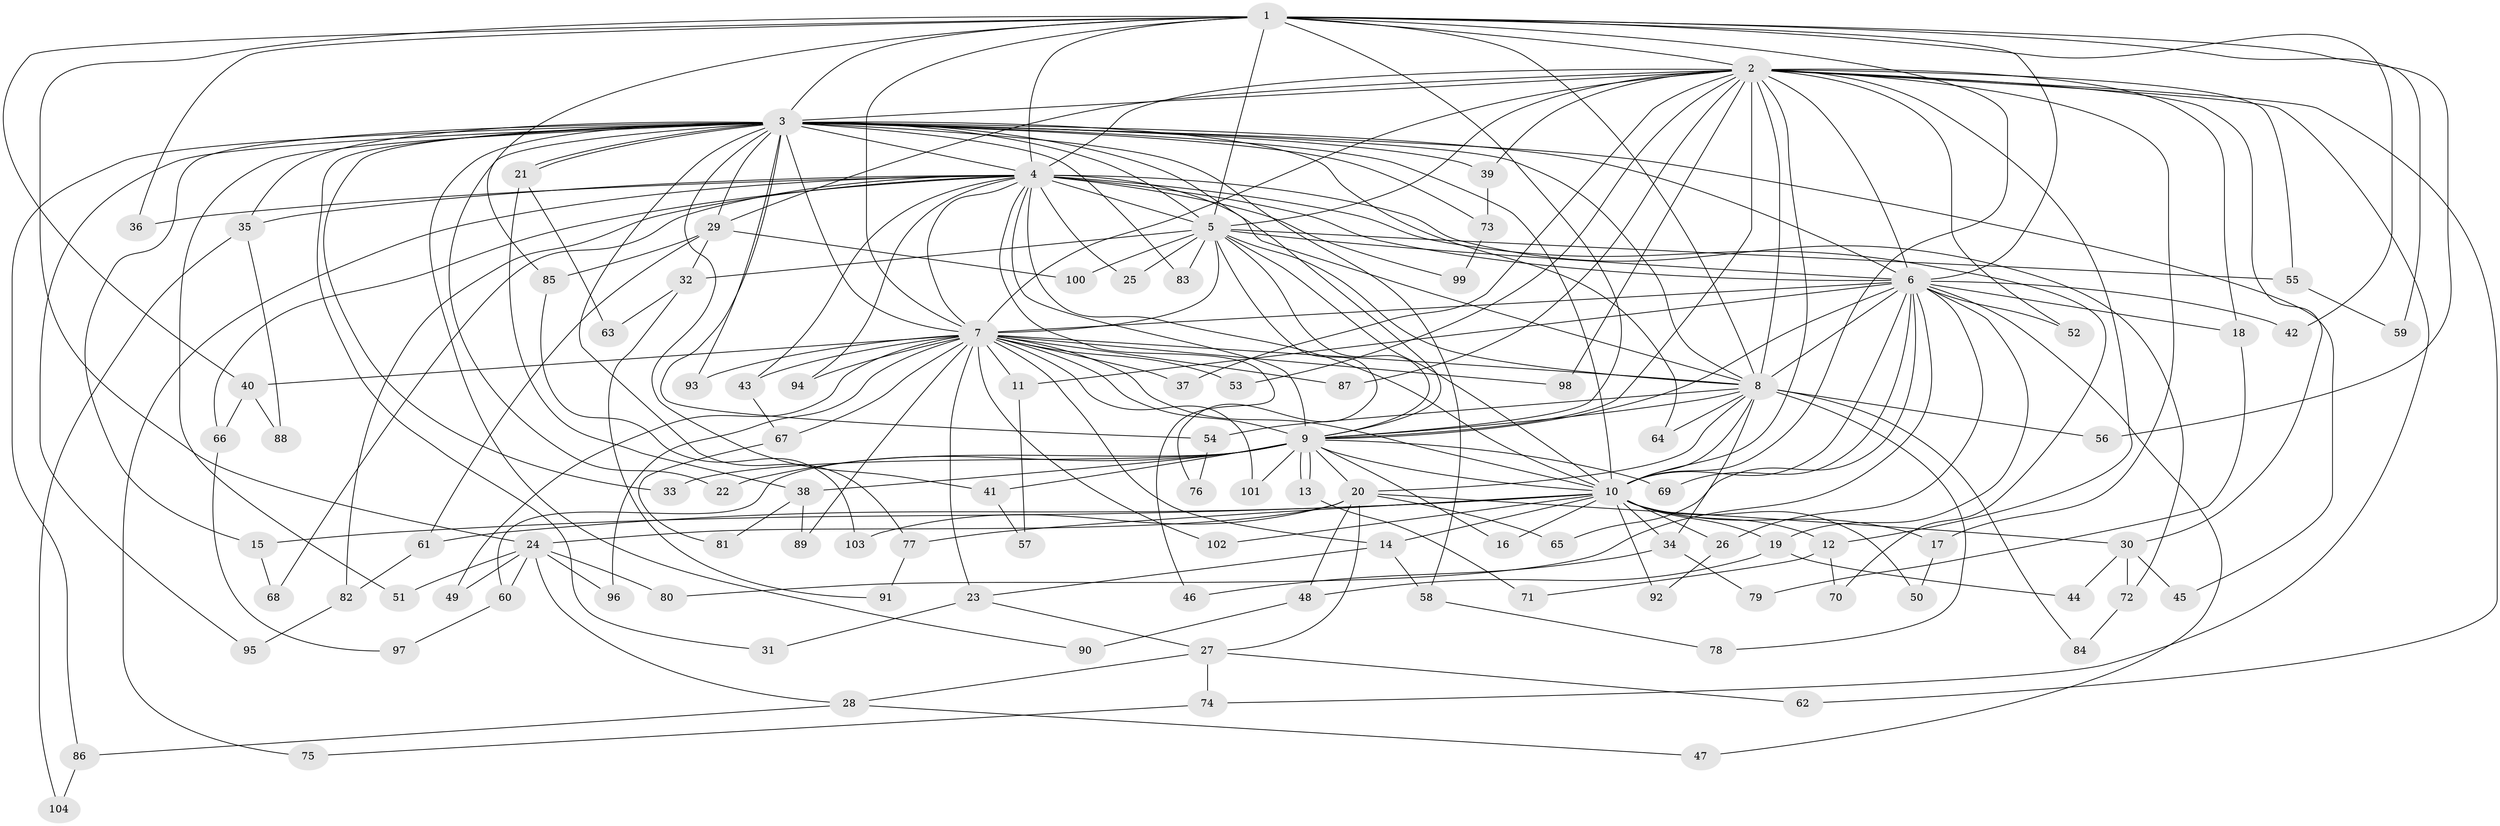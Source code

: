 // coarse degree distribution, {17: 0.012658227848101266, 23: 0.012658227848101266, 30: 0.012658227848101266, 21: 0.02531645569620253, 14: 0.012658227848101266, 20: 0.012658227848101266, 22: 0.02531645569620253, 16: 0.012658227848101266, 3: 0.25316455696202533, 4: 0.11392405063291139, 2: 0.45569620253164556, 8: 0.02531645569620253, 7: 0.012658227848101266, 5: 0.012658227848101266}
// Generated by graph-tools (version 1.1) at 2025/51/02/27/25 19:51:48]
// undirected, 104 vertices, 233 edges
graph export_dot {
graph [start="1"]
  node [color=gray90,style=filled];
  1;
  2;
  3;
  4;
  5;
  6;
  7;
  8;
  9;
  10;
  11;
  12;
  13;
  14;
  15;
  16;
  17;
  18;
  19;
  20;
  21;
  22;
  23;
  24;
  25;
  26;
  27;
  28;
  29;
  30;
  31;
  32;
  33;
  34;
  35;
  36;
  37;
  38;
  39;
  40;
  41;
  42;
  43;
  44;
  45;
  46;
  47;
  48;
  49;
  50;
  51;
  52;
  53;
  54;
  55;
  56;
  57;
  58;
  59;
  60;
  61;
  62;
  63;
  64;
  65;
  66;
  67;
  68;
  69;
  70;
  71;
  72;
  73;
  74;
  75;
  76;
  77;
  78;
  79;
  80;
  81;
  82;
  83;
  84;
  85;
  86;
  87;
  88;
  89;
  90;
  91;
  92;
  93;
  94;
  95;
  96;
  97;
  98;
  99;
  100;
  101;
  102;
  103;
  104;
  1 -- 2;
  1 -- 3;
  1 -- 4;
  1 -- 5;
  1 -- 6;
  1 -- 7;
  1 -- 8;
  1 -- 9;
  1 -- 10;
  1 -- 24;
  1 -- 36;
  1 -- 40;
  1 -- 42;
  1 -- 56;
  1 -- 59;
  1 -- 85;
  2 -- 3;
  2 -- 4;
  2 -- 5;
  2 -- 6;
  2 -- 7;
  2 -- 8;
  2 -- 9;
  2 -- 10;
  2 -- 12;
  2 -- 17;
  2 -- 18;
  2 -- 29;
  2 -- 30;
  2 -- 37;
  2 -- 39;
  2 -- 52;
  2 -- 53;
  2 -- 55;
  2 -- 62;
  2 -- 74;
  2 -- 87;
  2 -- 98;
  3 -- 4;
  3 -- 5;
  3 -- 6;
  3 -- 7;
  3 -- 8;
  3 -- 9;
  3 -- 10;
  3 -- 15;
  3 -- 21;
  3 -- 21;
  3 -- 22;
  3 -- 29;
  3 -- 31;
  3 -- 33;
  3 -- 35;
  3 -- 39;
  3 -- 41;
  3 -- 45;
  3 -- 51;
  3 -- 54;
  3 -- 58;
  3 -- 64;
  3 -- 73;
  3 -- 77;
  3 -- 83;
  3 -- 86;
  3 -- 90;
  3 -- 93;
  3 -- 95;
  4 -- 5;
  4 -- 6;
  4 -- 7;
  4 -- 8;
  4 -- 9;
  4 -- 10;
  4 -- 25;
  4 -- 35;
  4 -- 36;
  4 -- 43;
  4 -- 46;
  4 -- 66;
  4 -- 68;
  4 -- 70;
  4 -- 72;
  4 -- 75;
  4 -- 82;
  4 -- 94;
  4 -- 99;
  5 -- 6;
  5 -- 7;
  5 -- 8;
  5 -- 9;
  5 -- 10;
  5 -- 25;
  5 -- 32;
  5 -- 55;
  5 -- 76;
  5 -- 83;
  5 -- 100;
  6 -- 7;
  6 -- 8;
  6 -- 9;
  6 -- 10;
  6 -- 11;
  6 -- 18;
  6 -- 19;
  6 -- 26;
  6 -- 42;
  6 -- 47;
  6 -- 52;
  6 -- 65;
  6 -- 69;
  6 -- 80;
  7 -- 8;
  7 -- 9;
  7 -- 10;
  7 -- 11;
  7 -- 14;
  7 -- 23;
  7 -- 37;
  7 -- 40;
  7 -- 43;
  7 -- 49;
  7 -- 53;
  7 -- 67;
  7 -- 87;
  7 -- 89;
  7 -- 93;
  7 -- 94;
  7 -- 96;
  7 -- 98;
  7 -- 101;
  7 -- 102;
  8 -- 9;
  8 -- 10;
  8 -- 20;
  8 -- 34;
  8 -- 54;
  8 -- 56;
  8 -- 64;
  8 -- 78;
  8 -- 84;
  9 -- 10;
  9 -- 13;
  9 -- 13;
  9 -- 16;
  9 -- 20;
  9 -- 22;
  9 -- 33;
  9 -- 38;
  9 -- 41;
  9 -- 60;
  9 -- 69;
  9 -- 101;
  10 -- 12;
  10 -- 14;
  10 -- 15;
  10 -- 16;
  10 -- 17;
  10 -- 19;
  10 -- 26;
  10 -- 34;
  10 -- 50;
  10 -- 61;
  10 -- 77;
  10 -- 92;
  10 -- 102;
  11 -- 57;
  12 -- 70;
  12 -- 71;
  13 -- 71;
  14 -- 23;
  14 -- 58;
  15 -- 68;
  17 -- 50;
  18 -- 79;
  19 -- 44;
  19 -- 48;
  20 -- 24;
  20 -- 27;
  20 -- 30;
  20 -- 48;
  20 -- 65;
  20 -- 103;
  21 -- 38;
  21 -- 63;
  23 -- 27;
  23 -- 31;
  24 -- 28;
  24 -- 49;
  24 -- 51;
  24 -- 60;
  24 -- 80;
  24 -- 96;
  26 -- 92;
  27 -- 28;
  27 -- 62;
  27 -- 74;
  28 -- 47;
  28 -- 86;
  29 -- 32;
  29 -- 61;
  29 -- 85;
  29 -- 100;
  30 -- 44;
  30 -- 45;
  30 -- 72;
  32 -- 63;
  32 -- 91;
  34 -- 46;
  34 -- 79;
  35 -- 88;
  35 -- 104;
  38 -- 81;
  38 -- 89;
  39 -- 73;
  40 -- 66;
  40 -- 88;
  41 -- 57;
  43 -- 67;
  48 -- 90;
  54 -- 76;
  55 -- 59;
  58 -- 78;
  60 -- 97;
  61 -- 82;
  66 -- 97;
  67 -- 81;
  72 -- 84;
  73 -- 99;
  74 -- 75;
  77 -- 91;
  82 -- 95;
  85 -- 103;
  86 -- 104;
}
